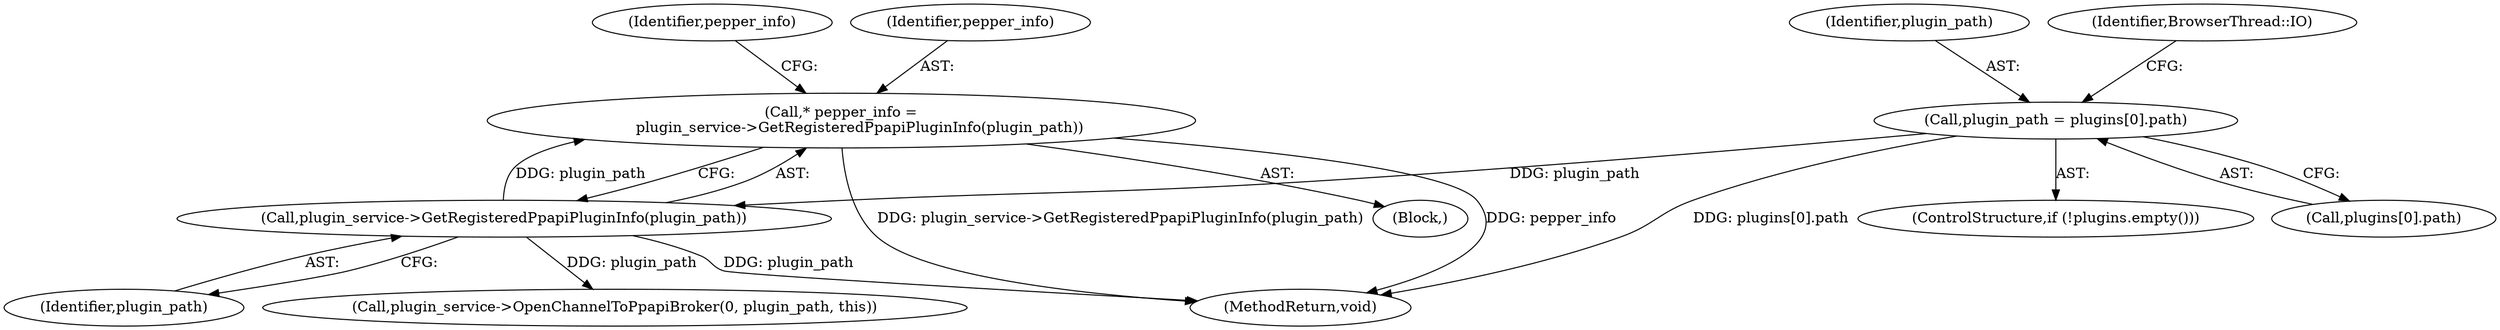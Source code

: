 digraph "1_Chrome_2327c7044eeabc2e70700ff7f752e4b2e2978657@pointer" {
"1000137" [label="(Call,* pepper_info =\n        plugin_service->GetRegisteredPpapiPluginInfo(plugin_path))"];
"1000139" [label="(Call,plugin_service->GetRegisteredPpapiPluginInfo(plugin_path))"];
"1000120" [label="(Call,plugin_path = plugins[0].path)"];
"1000117" [label="(ControlStructure,if (!plugins.empty()))"];
"1000162" [label="(MethodReturn,void)"];
"1000121" [label="(Identifier,plugin_path)"];
"1000139" [label="(Call,plugin_service->GetRegisteredPpapiPluginInfo(plugin_path))"];
"1000128" [label="(Identifier,BrowserThread::IO)"];
"1000142" [label="(Identifier,pepper_info)"];
"1000137" [label="(Call,* pepper_info =\n        plugin_service->GetRegisteredPpapiPluginInfo(plugin_path))"];
"1000140" [label="(Identifier,plugin_path)"];
"1000149" [label="(Call,plugin_service->OpenChannelToPpapiBroker(0, plugin_path, this))"];
"1000120" [label="(Call,plugin_path = plugins[0].path)"];
"1000103" [label="(Block,)"];
"1000138" [label="(Identifier,pepper_info)"];
"1000122" [label="(Call,plugins[0].path)"];
"1000137" -> "1000103"  [label="AST: "];
"1000137" -> "1000139"  [label="CFG: "];
"1000138" -> "1000137"  [label="AST: "];
"1000139" -> "1000137"  [label="AST: "];
"1000142" -> "1000137"  [label="CFG: "];
"1000137" -> "1000162"  [label="DDG: plugin_service->GetRegisteredPpapiPluginInfo(plugin_path)"];
"1000137" -> "1000162"  [label="DDG: pepper_info"];
"1000139" -> "1000137"  [label="DDG: plugin_path"];
"1000139" -> "1000140"  [label="CFG: "];
"1000140" -> "1000139"  [label="AST: "];
"1000139" -> "1000162"  [label="DDG: plugin_path"];
"1000120" -> "1000139"  [label="DDG: plugin_path"];
"1000139" -> "1000149"  [label="DDG: plugin_path"];
"1000120" -> "1000117"  [label="AST: "];
"1000120" -> "1000122"  [label="CFG: "];
"1000121" -> "1000120"  [label="AST: "];
"1000122" -> "1000120"  [label="AST: "];
"1000128" -> "1000120"  [label="CFG: "];
"1000120" -> "1000162"  [label="DDG: plugins[0].path"];
}

